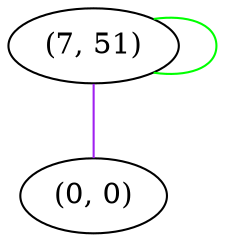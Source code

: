 graph "" {
"(7, 51)";
"(0, 0)";
"(7, 51)" -- "(7, 51)"  [color=green, key=0, weight=2];
"(7, 51)" -- "(0, 0)"  [color=purple, key=0, weight=4];
}
